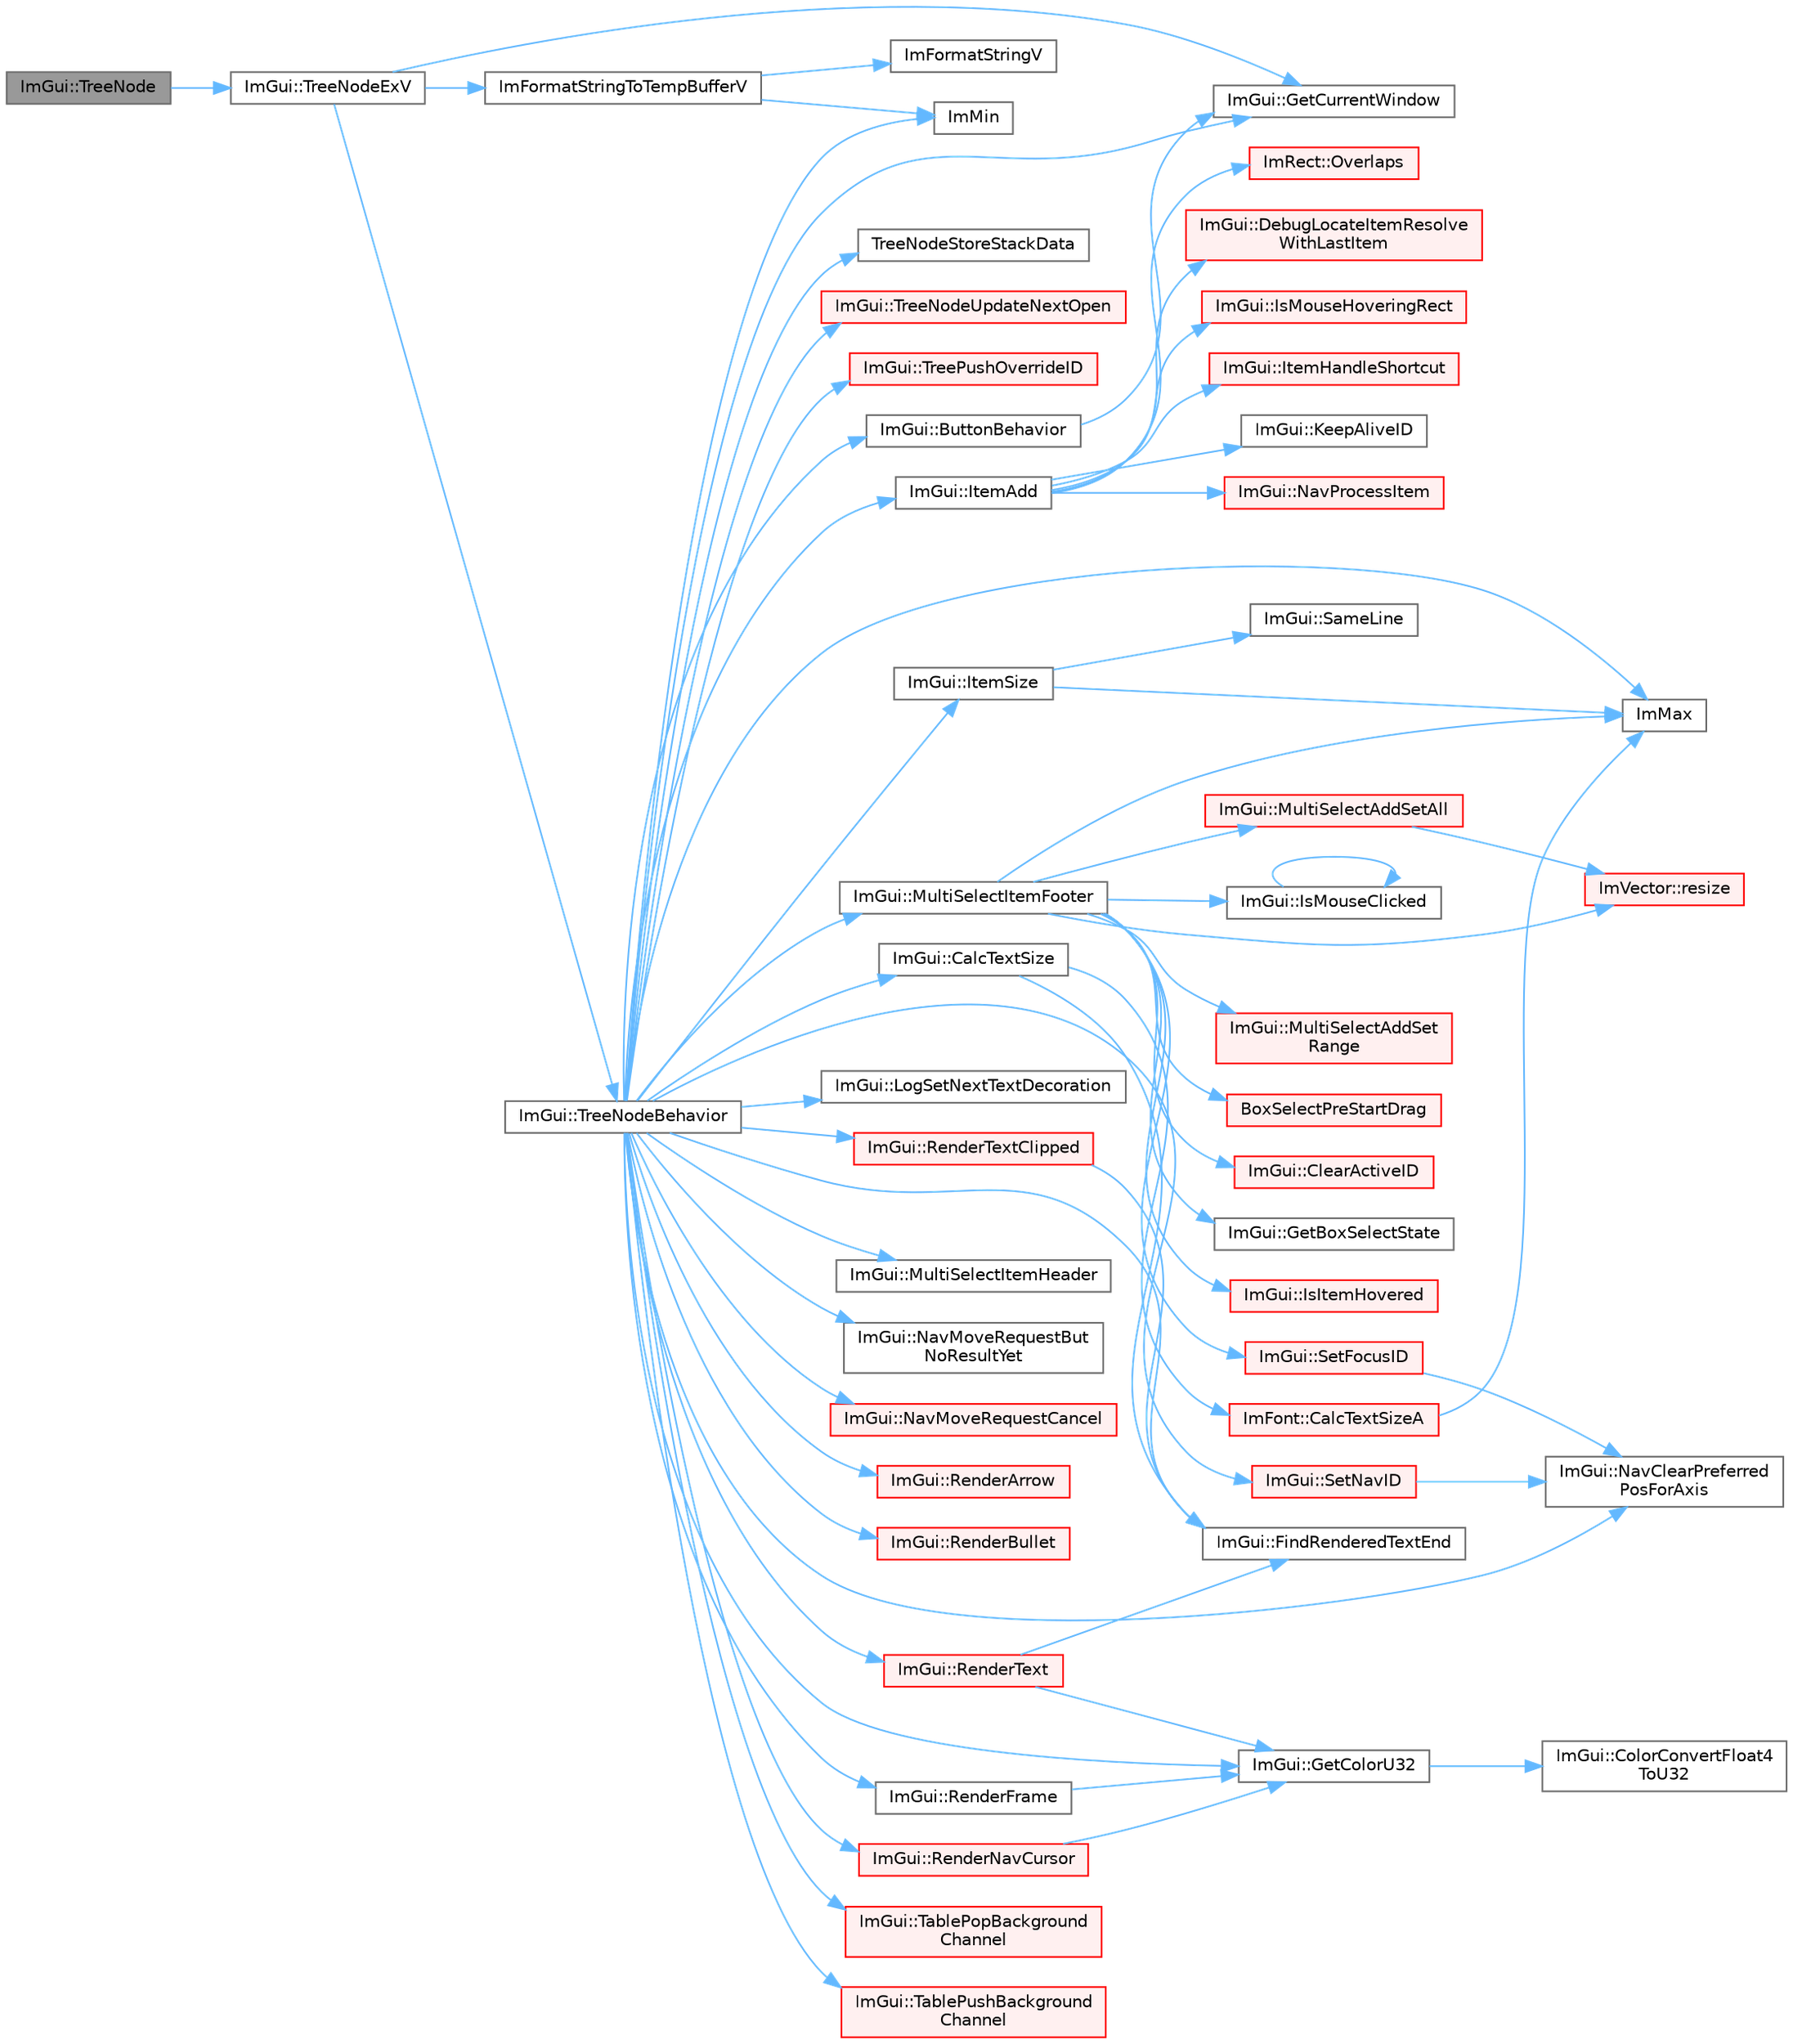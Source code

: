 digraph "ImGui::TreeNode"
{
 // LATEX_PDF_SIZE
  bgcolor="transparent";
  edge [fontname=Helvetica,fontsize=10,labelfontname=Helvetica,labelfontsize=10];
  node [fontname=Helvetica,fontsize=10,shape=box,height=0.2,width=0.4];
  rankdir="LR";
  Node1 [id="Node000001",label="ImGui::TreeNode",height=0.2,width=0.4,color="gray40", fillcolor="grey60", style="filled", fontcolor="black",tooltip=" "];
  Node1 -> Node2 [id="edge1_Node000001_Node000002",color="steelblue1",style="solid",tooltip=" "];
  Node2 [id="Node000002",label="ImGui::TreeNodeExV",height=0.2,width=0.4,color="grey40", fillcolor="white", style="filled",URL="$namespace_im_gui.html#a251cd4acbdad4cef2246d9b573a83ce0",tooltip=" "];
  Node2 -> Node3 [id="edge2_Node000002_Node000003",color="steelblue1",style="solid",tooltip=" "];
  Node3 [id="Node000003",label="ImGui::GetCurrentWindow",height=0.2,width=0.4,color="grey40", fillcolor="white", style="filled",URL="$namespace_im_gui.html#ac452417b5004ca16a814a72cff153526",tooltip=" "];
  Node2 -> Node4 [id="edge3_Node000002_Node000004",color="steelblue1",style="solid",tooltip=" "];
  Node4 [id="Node000004",label="ImFormatStringToTempBufferV",height=0.2,width=0.4,color="grey40", fillcolor="white", style="filled",URL="$imgui_8cpp.html#a7d2a77b9735185891f885970b1e54626",tooltip=" "];
  Node4 -> Node5 [id="edge4_Node000004_Node000005",color="steelblue1",style="solid",tooltip=" "];
  Node5 [id="Node000005",label="ImFormatStringV",height=0.2,width=0.4,color="grey40", fillcolor="white", style="filled",URL="$imgui_8cpp.html#a2e0022a073d369645a0daab17f823779",tooltip=" "];
  Node4 -> Node6 [id="edge5_Node000004_Node000006",color="steelblue1",style="solid",tooltip=" "];
  Node6 [id="Node000006",label="ImMin",height=0.2,width=0.4,color="grey40", fillcolor="white", style="filled",URL="$imgui__internal_8h.html#a7f9d7828066a9d61b5630adcdf4655d3",tooltip=" "];
  Node2 -> Node7 [id="edge6_Node000002_Node000007",color="steelblue1",style="solid",tooltip=" "];
  Node7 [id="Node000007",label="ImGui::TreeNodeBehavior",height=0.2,width=0.4,color="grey40", fillcolor="white", style="filled",URL="$namespace_im_gui.html#a918eabf70d288e93b2519ee1eac2c0b4",tooltip=" "];
  Node7 -> Node8 [id="edge7_Node000007_Node000008",color="steelblue1",style="solid",tooltip=" "];
  Node8 [id="Node000008",label="ImGui::ButtonBehavior",height=0.2,width=0.4,color="grey40", fillcolor="white", style="filled",URL="$namespace_im_gui.html#a65a4f18b1bc8ce0f351687922089f374",tooltip=" "];
  Node8 -> Node3 [id="edge8_Node000008_Node000003",color="steelblue1",style="solid",tooltip=" "];
  Node7 -> Node9 [id="edge9_Node000007_Node000009",color="steelblue1",style="solid",tooltip=" "];
  Node9 [id="Node000009",label="ImGui::CalcTextSize",height=0.2,width=0.4,color="grey40", fillcolor="white", style="filled",URL="$namespace_im_gui.html#a848b9db6cc4a186751c0ecebcaadc33b",tooltip=" "];
  Node9 -> Node10 [id="edge10_Node000009_Node000010",color="steelblue1",style="solid",tooltip=" "];
  Node10 [id="Node000010",label="ImFont::CalcTextSizeA",height=0.2,width=0.4,color="red", fillcolor="#FFF0F0", style="filled",URL="$struct_im_font.html#a418146c00c3dee351a411b952cce5175",tooltip=" "];
  Node10 -> Node16 [id="edge11_Node000010_Node000016",color="steelblue1",style="solid",tooltip=" "];
  Node16 [id="Node000016",label="ImMax",height=0.2,width=0.4,color="grey40", fillcolor="white", style="filled",URL="$imgui__internal_8h.html#a7667efd95147d0422f140917c71a9226",tooltip=" "];
  Node9 -> Node17 [id="edge12_Node000009_Node000017",color="steelblue1",style="solid",tooltip=" "];
  Node17 [id="Node000017",label="ImGui::FindRenderedTextEnd",height=0.2,width=0.4,color="grey40", fillcolor="white", style="filled",URL="$namespace_im_gui.html#a7671e1dbc803a31b06081b52a771d83f",tooltip=" "];
  Node7 -> Node17 [id="edge13_Node000007_Node000017",color="steelblue1",style="solid",tooltip=" "];
  Node7 -> Node18 [id="edge14_Node000007_Node000018",color="steelblue1",style="solid",tooltip=" "];
  Node18 [id="Node000018",label="ImGui::GetColorU32",height=0.2,width=0.4,color="grey40", fillcolor="white", style="filled",URL="$namespace_im_gui.html#a0de2d9bd347d9866511eb8d014e62556",tooltip=" "];
  Node18 -> Node19 [id="edge15_Node000018_Node000019",color="steelblue1",style="solid",tooltip=" "];
  Node19 [id="Node000019",label="ImGui::ColorConvertFloat4\lToU32",height=0.2,width=0.4,color="grey40", fillcolor="white", style="filled",URL="$namespace_im_gui.html#abe2691de0b1a71c774ab24cc91564a94",tooltip=" "];
  Node7 -> Node3 [id="edge16_Node000007_Node000003",color="steelblue1",style="solid",tooltip=" "];
  Node7 -> Node16 [id="edge17_Node000007_Node000016",color="steelblue1",style="solid",tooltip=" "];
  Node7 -> Node6 [id="edge18_Node000007_Node000006",color="steelblue1",style="solid",tooltip=" "];
  Node7 -> Node20 [id="edge19_Node000007_Node000020",color="steelblue1",style="solid",tooltip=" "];
  Node20 [id="Node000020",label="ImGui::ItemAdd",height=0.2,width=0.4,color="grey40", fillcolor="white", style="filled",URL="$namespace_im_gui.html#a0c2ccafc8d403c02a6590ac21157b9ac",tooltip=" "];
  Node20 -> Node21 [id="edge20_Node000020_Node000021",color="steelblue1",style="solid",tooltip=" "];
  Node21 [id="Node000021",label="ImGui::DebugLocateItemResolve\lWithLastItem",height=0.2,width=0.4,color="red", fillcolor="#FFF0F0", style="filled",URL="$namespace_im_gui.html#ae8ab0d7dfc90af8e82db3ed9e7829219",tooltip=" "];
  Node20 -> Node44 [id="edge21_Node000020_Node000044",color="steelblue1",style="solid",tooltip=" "];
  Node44 [id="Node000044",label="ImGui::IsMouseHoveringRect",height=0.2,width=0.4,color="red", fillcolor="#FFF0F0", style="filled",URL="$namespace_im_gui.html#ae0b8ea0e06c457316d6aed6c5b2a1c25",tooltip=" "];
  Node20 -> Node48 [id="edge22_Node000020_Node000048",color="steelblue1",style="solid",tooltip=" "];
  Node48 [id="Node000048",label="ImGui::ItemHandleShortcut",height=0.2,width=0.4,color="red", fillcolor="#FFF0F0", style="filled",URL="$namespace_im_gui.html#a338deb537666a886cf3ece08c07e9fa9",tooltip=" "];
  Node20 -> Node51 [id="edge23_Node000020_Node000051",color="steelblue1",style="solid",tooltip=" "];
  Node51 [id="Node000051",label="ImGui::KeepAliveID",height=0.2,width=0.4,color="grey40", fillcolor="white", style="filled",URL="$namespace_im_gui.html#a85a245c78a9f7c351636bdad6e60c488",tooltip=" "];
  Node20 -> Node52 [id="edge24_Node000020_Node000052",color="steelblue1",style="solid",tooltip=" "];
  Node52 [id="Node000052",label="ImGui::NavProcessItem",height=0.2,width=0.4,color="red", fillcolor="#FFF0F0", style="filled",URL="$namespace_im_gui.html#aa217c2f0448788f3c064bf828a8f9d8f",tooltip=" "];
  Node20 -> Node74 [id="edge25_Node000020_Node000074",color="steelblue1",style="solid",tooltip=" "];
  Node74 [id="Node000074",label="ImRect::Overlaps",height=0.2,width=0.4,color="red", fillcolor="#FFF0F0", style="filled",URL="$struct_im_rect.html#a0af3bade3781e5e7c6afdf71ccfb0d43",tooltip=" "];
  Node7 -> Node75 [id="edge26_Node000007_Node000075",color="steelblue1",style="solid",tooltip=" "];
  Node75 [id="Node000075",label="ImGui::ItemSize",height=0.2,width=0.4,color="grey40", fillcolor="white", style="filled",URL="$namespace_im_gui.html#a4b5818a652d943ea54e0cec9fb3943d7",tooltip=" "];
  Node75 -> Node16 [id="edge27_Node000075_Node000016",color="steelblue1",style="solid",tooltip=" "];
  Node75 -> Node76 [id="edge28_Node000075_Node000076",color="steelblue1",style="solid",tooltip=" "];
  Node76 [id="Node000076",label="ImGui::SameLine",height=0.2,width=0.4,color="grey40", fillcolor="white", style="filled",URL="$namespace_im_gui.html#addd433eb3aae59119e341e80db474f66",tooltip=" "];
  Node7 -> Node77 [id="edge29_Node000007_Node000077",color="steelblue1",style="solid",tooltip=" "];
  Node77 [id="Node000077",label="ImGui::LogSetNextTextDecoration",height=0.2,width=0.4,color="grey40", fillcolor="white", style="filled",URL="$namespace_im_gui.html#a66bc1e61bff5f2170bcd2d7d071eaa22",tooltip=" "];
  Node7 -> Node78 [id="edge30_Node000007_Node000078",color="steelblue1",style="solid",tooltip=" "];
  Node78 [id="Node000078",label="ImGui::MultiSelectItemFooter",height=0.2,width=0.4,color="grey40", fillcolor="white", style="filled",URL="$namespace_im_gui.html#a69762bfb0eaf3daa730895737bce05e5",tooltip=" "];
  Node78 -> Node79 [id="edge31_Node000078_Node000079",color="steelblue1",style="solid",tooltip=" "];
  Node79 [id="Node000079",label="BoxSelectPreStartDrag",height=0.2,width=0.4,color="red", fillcolor="#FFF0F0", style="filled",URL="$imgui__widgets_8cpp.html#ab43aeb93298cbf4f8cfa693312cd8809",tooltip=" "];
  Node78 -> Node81 [id="edge32_Node000078_Node000081",color="steelblue1",style="solid",tooltip=" "];
  Node81 [id="Node000081",label="ImGui::ClearActiveID",height=0.2,width=0.4,color="red", fillcolor="#FFF0F0", style="filled",URL="$namespace_im_gui.html#a17ff60ad1e2669130ac38a04d16eb354",tooltip=" "];
  Node78 -> Node84 [id="edge33_Node000078_Node000084",color="steelblue1",style="solid",tooltip=" "];
  Node84 [id="Node000084",label="ImGui::GetBoxSelectState",height=0.2,width=0.4,color="grey40", fillcolor="white", style="filled",URL="$namespace_im_gui.html#a0641241de259a5face776a91ea2b36ce",tooltip=" "];
  Node78 -> Node16 [id="edge34_Node000078_Node000016",color="steelblue1",style="solid",tooltip=" "];
  Node78 -> Node85 [id="edge35_Node000078_Node000085",color="steelblue1",style="solid",tooltip=" "];
  Node85 [id="Node000085",label="ImGui::IsItemHovered",height=0.2,width=0.4,color="red", fillcolor="#FFF0F0", style="filled",URL="$namespace_im_gui.html#ac9a400eff3a9561d95e80486c52a660b",tooltip=" "];
  Node78 -> Node91 [id="edge36_Node000078_Node000091",color="steelblue1",style="solid",tooltip=" "];
  Node91 [id="Node000091",label="ImGui::IsMouseClicked",height=0.2,width=0.4,color="grey40", fillcolor="white", style="filled",URL="$namespace_im_gui.html#a2d430db9485d0b3d86d51d5436225495",tooltip=" "];
  Node91 -> Node91 [id="edge37_Node000091_Node000091",color="steelblue1",style="solid",tooltip=" "];
  Node78 -> Node92 [id="edge38_Node000078_Node000092",color="steelblue1",style="solid",tooltip=" "];
  Node92 [id="Node000092",label="ImGui::MultiSelectAddSetAll",height=0.2,width=0.4,color="red", fillcolor="#FFF0F0", style="filled",URL="$namespace_im_gui.html#a51e29bae6ffe6afa11810a05d8aef616",tooltip=" "];
  Node92 -> Node96 [id="edge39_Node000092_Node000096",color="steelblue1",style="solid",tooltip=" "];
  Node96 [id="Node000096",label="ImVector::resize",height=0.2,width=0.4,color="red", fillcolor="#FFF0F0", style="filled",URL="$struct_im_vector.html#ac371dd62e56ae486b1a5038cf07eee56",tooltip=" "];
  Node78 -> Node97 [id="edge40_Node000078_Node000097",color="steelblue1",style="solid",tooltip=" "];
  Node97 [id="Node000097",label="ImGui::MultiSelectAddSet\lRange",height=0.2,width=0.4,color="red", fillcolor="#FFF0F0", style="filled",URL="$namespace_im_gui.html#adff96cc143145096d8a88477f18ac208",tooltip=" "];
  Node78 -> Node96 [id="edge41_Node000078_Node000096",color="steelblue1",style="solid",tooltip=" "];
  Node78 -> Node98 [id="edge42_Node000078_Node000098",color="steelblue1",style="solid",tooltip=" "];
  Node98 [id="Node000098",label="ImGui::SetFocusID",height=0.2,width=0.4,color="red", fillcolor="#FFF0F0", style="filled",URL="$namespace_im_gui.html#a8ad578d7141486ff12b59b0c251234e6",tooltip=" "];
  Node98 -> Node99 [id="edge43_Node000098_Node000099",color="steelblue1",style="solid",tooltip=" "];
  Node99 [id="Node000099",label="ImGui::NavClearPreferred\lPosForAxis",height=0.2,width=0.4,color="grey40", fillcolor="white", style="filled",URL="$namespace_im_gui.html#a16348f6e2db5310142fff74eeb315929",tooltip=" "];
  Node7 -> Node100 [id="edge44_Node000007_Node000100",color="steelblue1",style="solid",tooltip=" "];
  Node100 [id="Node000100",label="ImGui::MultiSelectItemHeader",height=0.2,width=0.4,color="grey40", fillcolor="white", style="filled",URL="$namespace_im_gui.html#a42a98da805c3612b26b829e0567fdc0f",tooltip=" "];
  Node7 -> Node99 [id="edge45_Node000007_Node000099",color="steelblue1",style="solid",tooltip=" "];
  Node7 -> Node101 [id="edge46_Node000007_Node000101",color="steelblue1",style="solid",tooltip=" "];
  Node101 [id="Node000101",label="ImGui::NavMoveRequestBut\lNoResultYet",height=0.2,width=0.4,color="grey40", fillcolor="white", style="filled",URL="$namespace_im_gui.html#a3fab98556d11690efd4f7f2fde94968e",tooltip=" "];
  Node7 -> Node102 [id="edge47_Node000007_Node000102",color="steelblue1",style="solid",tooltip=" "];
  Node102 [id="Node000102",label="ImGui::NavMoveRequestCancel",height=0.2,width=0.4,color="red", fillcolor="#FFF0F0", style="filled",URL="$namespace_im_gui.html#a43326bb080d9fa80327ed81d864d8b8d",tooltip=" "];
  Node7 -> Node103 [id="edge48_Node000007_Node000103",color="steelblue1",style="solid",tooltip=" "];
  Node103 [id="Node000103",label="ImGui::RenderArrow",height=0.2,width=0.4,color="red", fillcolor="#FFF0F0", style="filled",URL="$namespace_im_gui.html#a7ec12551caa737505087c80e38b94937",tooltip=" "];
  Node7 -> Node105 [id="edge49_Node000007_Node000105",color="steelblue1",style="solid",tooltip=" "];
  Node105 [id="Node000105",label="ImGui::RenderBullet",height=0.2,width=0.4,color="red", fillcolor="#FFF0F0", style="filled",URL="$namespace_im_gui.html#a46189f75b2e25d595f1e71060d2a2633",tooltip=" "];
  Node7 -> Node110 [id="edge50_Node000007_Node000110",color="steelblue1",style="solid",tooltip=" "];
  Node110 [id="Node000110",label="ImGui::RenderFrame",height=0.2,width=0.4,color="grey40", fillcolor="white", style="filled",URL="$namespace_im_gui.html#a6eb97ff501764c37df4ffd99ebadeba7",tooltip=" "];
  Node110 -> Node18 [id="edge51_Node000110_Node000018",color="steelblue1",style="solid",tooltip=" "];
  Node7 -> Node111 [id="edge52_Node000007_Node000111",color="steelblue1",style="solid",tooltip=" "];
  Node111 [id="Node000111",label="ImGui::RenderNavCursor",height=0.2,width=0.4,color="red", fillcolor="#FFF0F0", style="filled",URL="$namespace_im_gui.html#a2722dcfe26c7f6e8cd522102ef5b7df2",tooltip=" "];
  Node111 -> Node18 [id="edge53_Node000111_Node000018",color="steelblue1",style="solid",tooltip=" "];
  Node7 -> Node113 [id="edge54_Node000007_Node000113",color="steelblue1",style="solid",tooltip=" "];
  Node113 [id="Node000113",label="ImGui::RenderText",height=0.2,width=0.4,color="red", fillcolor="#FFF0F0", style="filled",URL="$namespace_im_gui.html#a9971ce57f2a288ac3a12df886c5550d1",tooltip=" "];
  Node113 -> Node17 [id="edge55_Node000113_Node000017",color="steelblue1",style="solid",tooltip=" "];
  Node113 -> Node18 [id="edge56_Node000113_Node000018",color="steelblue1",style="solid",tooltip=" "];
  Node7 -> Node119 [id="edge57_Node000007_Node000119",color="steelblue1",style="solid",tooltip=" "];
  Node119 [id="Node000119",label="ImGui::RenderTextClipped",height=0.2,width=0.4,color="red", fillcolor="#FFF0F0", style="filled",URL="$namespace_im_gui.html#ab362eafae794c7364a6b96ea06f38eb9",tooltip=" "];
  Node119 -> Node17 [id="edge58_Node000119_Node000017",color="steelblue1",style="solid",tooltip=" "];
  Node7 -> Node121 [id="edge59_Node000007_Node000121",color="steelblue1",style="solid",tooltip=" "];
  Node121 [id="Node000121",label="ImGui::SetNavID",height=0.2,width=0.4,color="red", fillcolor="#FFF0F0", style="filled",URL="$namespace_im_gui.html#a101d94ec7f8e0a219bbaee58558316eb",tooltip=" "];
  Node121 -> Node99 [id="edge60_Node000121_Node000099",color="steelblue1",style="solid",tooltip=" "];
  Node7 -> Node122 [id="edge61_Node000007_Node000122",color="steelblue1",style="solid",tooltip=" "];
  Node122 [id="Node000122",label="ImGui::TablePopBackground\lChannel",height=0.2,width=0.4,color="red", fillcolor="#FFF0F0", style="filled",URL="$namespace_im_gui.html#a4fe11c430ad1b6597d4ffbde7cdf257e",tooltip=" "];
  Node7 -> Node126 [id="edge62_Node000007_Node000126",color="steelblue1",style="solid",tooltip=" "];
  Node126 [id="Node000126",label="ImGui::TablePushBackground\lChannel",height=0.2,width=0.4,color="red", fillcolor="#FFF0F0", style="filled",URL="$namespace_im_gui.html#a6b6e0c511477248e9dd485c359f52eeb",tooltip=" "];
  Node7 -> Node127 [id="edge63_Node000007_Node000127",color="steelblue1",style="solid",tooltip=" "];
  Node127 [id="Node000127",label="TreeNodeStoreStackData",height=0.2,width=0.4,color="grey40", fillcolor="white", style="filled",URL="$imgui__widgets_8cpp.html#a44b00ed4cdc8eace1029e054996d9d28",tooltip=" "];
  Node7 -> Node128 [id="edge64_Node000007_Node000128",color="steelblue1",style="solid",tooltip=" "];
  Node128 [id="Node000128",label="ImGui::TreeNodeUpdateNextOpen",height=0.2,width=0.4,color="red", fillcolor="#FFF0F0", style="filled",URL="$namespace_im_gui.html#a5dc6b814cfe2dd923ece2d3cf77a5f62",tooltip=" "];
  Node7 -> Node133 [id="edge65_Node000007_Node000133",color="steelblue1",style="solid",tooltip=" "];
  Node133 [id="Node000133",label="ImGui::TreePushOverrideID",height=0.2,width=0.4,color="red", fillcolor="#FFF0F0", style="filled",URL="$namespace_im_gui.html#ad3c4846b9f47fc66556333fe52406ffb",tooltip=" "];
}
